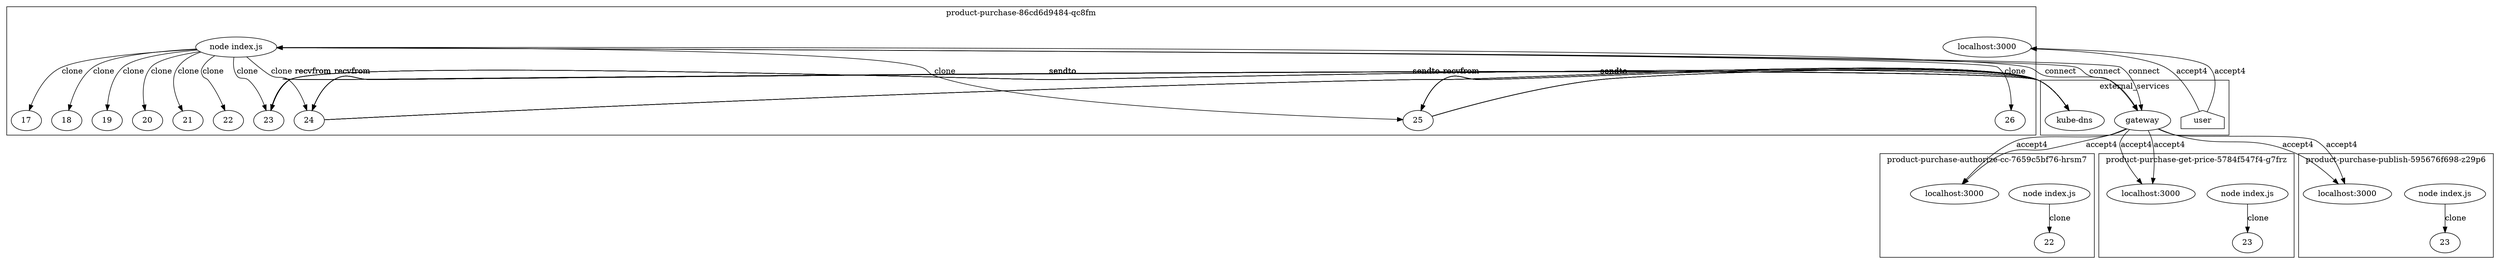 digraph G {
	subgraph "cluster_ product-purchase-authorize-cc-7659c5bf76-hrsm7 " {
		label=" product-purchase-authorize-cc-7659c5bf76-hrsm7 "
		44107 [label="node index.js"]
		44107 -> 44243 [label=clone]
		"product-purchase-authorize-cc_localhost_3000" [label="localhost:3000"]
		"product-purchase-authorize-cc_localhost_3000" [label="localhost:3000"]
		44243 [label=22]
	}
	subgraph "cluster_ product-purchase-86cd6d9484-qc8fm " {
		label=" product-purchase-86cd6d9484-qc8fm "
		44784 [label="node index.js"]
		44784 -> 44828 [label=clone]
		44784 -> 44836 [label=clone]
		44784 -> 44843 [label=clone]
		44784 -> 44848 [label=clone]
		44784 -> 44858 [label=clone]
		44784 -> 45021 [label=clone]
		"product-purchase_localhost_3000" [label="localhost:3000"]
		"product-purchase_localhost_3000" [label="localhost:3000"]
		44784 -> 48016 [label=clone]
		44784 -> 48021 [label=clone]
		44784 -> 48028 [label=clone]
		44784 -> 48036 [label=clone]
		44828 [label=17]
		44836 [label=18]
		44843 [label=19]
		44848 [label=20]
		44858 [label=21]
		45021 [label=22]
		48016 [label=23]
		48021 [label=24]
		48028 [label=25]
		48036 [label=26]
	}
	subgraph "cluster_ product-purchase-get-price-5784f547f4-g7frz " {
		label=" product-purchase-get-price-5784f547f4-g7frz "
		45777 [label="node index.js"]
		45777 -> 45897 [label=clone]
		"product-purchase-get-price_localhost_3000" [label="localhost:3000"]
		"product-purchase-get-price_localhost_3000" [label="localhost:3000"]
		45897 [label=23]
	}
	subgraph "cluster_ product-purchase-publish-595676f698-z29p6 " {
		label=" product-purchase-publish-595676f698-z29p6 "
		46986 [label="node index.js"]
		46986 -> 47120 [label=clone]
		"product-purchase-publish_localhost_3000" [label="localhost:3000"]
		"product-purchase-publish_localhost_3000" [label="localhost:3000"]
		47120 [label=23]
	}
	subgraph cluster_services {
		label=external_services
		user [shape=house]
		"10.107.89.58_8080" -> "product-purchase-authorize-cc_localhost_3000" [label=accept4]
		"10.107.89.58_8080" -> "product-purchase-authorize-cc_localhost_3000" [label=accept4]
		user -> "product-purchase_localhost_3000" [label=accept4]
		user -> "product-purchase_localhost_3000" [label=accept4]
		"10.107.89.58_8080" [label=gateway]
		44784 -> "10.107.89.58_8080" [label=connect dir=both]
		"10.107.89.58_8080" [label=gateway]
		44784 -> "10.107.89.58_8080" [label=connect dir=both]
		"10.107.89.58_8080" [label=gateway]
		44784 -> "10.107.89.58_8080" [label=connect dir=both]
		"10.96.0.10_53" [label="kube-dns"]
		48016 -> "10.96.0.10_53" [label=sendto]
		"10.96.0.10_53" [label="kube-dns"]
		48016 -> "10.96.0.10_53" [label=sendto]
		"10.96.0.10_53" [label="kube-dns"]
		"10.96.0.10_53" -> 48016 [label=recvfrom]
		"10.96.0.10_53" [label="kube-dns"]
		"10.96.0.10_53" -> 48016 [label=recvfrom]
		"10.96.0.10_53" [label="kube-dns"]
		48016 -> "10.96.0.10_53" [label=sendto]
		"10.96.0.10_53" [label="kube-dns"]
		48016 -> "10.96.0.10_53" [label=sendto]
		"10.96.0.10_53" [label="kube-dns"]
		"10.96.0.10_53" -> 48016 [label=recvfrom]
		"10.96.0.10_53" [label="kube-dns"]
		"10.96.0.10_53" -> 48016 [label=recvfrom]
		"10.96.0.10_53" [label="kube-dns"]
		48016 -> "10.96.0.10_53" [label=sendto]
		"10.96.0.10_53" [label="kube-dns"]
		48016 -> "10.96.0.10_53" [label=sendto]
		"10.96.0.10_53" [label="kube-dns"]
		"10.96.0.10_53" -> 48016 [label=recvfrom]
		"10.96.0.10_53" [label="kube-dns"]
		"10.96.0.10_53" -> 48016 [label=recvfrom]
		"10.96.0.10_53" [label="kube-dns"]
		48016 -> "10.96.0.10_53" [label=sendto]
		"10.96.0.10_53" [label="kube-dns"]
		48016 -> "10.96.0.10_53" [label=sendto]
		"10.96.0.10_53" [label="kube-dns"]
		"10.96.0.10_53" -> 48016 [label=recvfrom]
		"10.96.0.10_53" [label="kube-dns"]
		"10.96.0.10_53" -> 48016 [label=recvfrom]
		"10.96.0.10_53" [label="kube-dns"]
		48021 -> "10.96.0.10_53" [label=sendto]
		"10.96.0.10_53" [label="kube-dns"]
		48021 -> "10.96.0.10_53" [label=sendto]
		"10.96.0.10_53" [label="kube-dns"]
		"10.96.0.10_53" -> 48021 [label=recvfrom]
		"10.96.0.10_53" [label="kube-dns"]
		"10.96.0.10_53" -> 48021 [label=recvfrom]
		"10.96.0.10_53" [label="kube-dns"]
		48021 -> "10.96.0.10_53" [label=sendto]
		"10.96.0.10_53" [label="kube-dns"]
		48021 -> "10.96.0.10_53" [label=sendto]
		"10.96.0.10_53" [label="kube-dns"]
		"10.96.0.10_53" -> 48021 [label=recvfrom]
		"10.96.0.10_53" [label="kube-dns"]
		"10.96.0.10_53" -> 48021 [label=recvfrom]
		"10.96.0.10_53" [label="kube-dns"]
		48021 -> "10.96.0.10_53" [label=sendto]
		"10.96.0.10_53" [label="kube-dns"]
		48021 -> "10.96.0.10_53" [label=sendto]
		"10.96.0.10_53" [label="kube-dns"]
		"10.96.0.10_53" -> 48021 [label=recvfrom]
		"10.96.0.10_53" [label="kube-dns"]
		"10.96.0.10_53" -> 48021 [label=recvfrom]
		"10.96.0.10_53" [label="kube-dns"]
		48021 -> "10.96.0.10_53" [label=sendto]
		"10.96.0.10_53" [label="kube-dns"]
		48021 -> "10.96.0.10_53" [label=sendto]
		"10.96.0.10_53" [label="kube-dns"]
		"10.96.0.10_53" -> 48021 [label=recvfrom]
		"10.96.0.10_53" [label="kube-dns"]
		"10.96.0.10_53" -> 48021 [label=recvfrom]
		"10.96.0.10_53" [label="kube-dns"]
		48028 -> "10.96.0.10_53" [label=sendto]
		"10.96.0.10_53" [label="kube-dns"]
		48028 -> "10.96.0.10_53" [label=sendto]
		"10.96.0.10_53" [label="kube-dns"]
		"10.96.0.10_53" -> 48028 [label=recvfrom]
		"10.96.0.10_53" [label="kube-dns"]
		"10.96.0.10_53" -> 48028 [label=recvfrom]
		"10.96.0.10_53" [label="kube-dns"]
		48028 -> "10.96.0.10_53" [label=sendto]
		"10.96.0.10_53" [label="kube-dns"]
		48028 -> "10.96.0.10_53" [label=sendto]
		"10.96.0.10_53" [label="kube-dns"]
		"10.96.0.10_53" -> 48028 [label=recvfrom]
		"10.96.0.10_53" [label="kube-dns"]
		"10.96.0.10_53" -> 48028 [label=recvfrom]
		"10.96.0.10_53" [label="kube-dns"]
		48028 -> "10.96.0.10_53" [label=sendto]
		"10.96.0.10_53" [label="kube-dns"]
		48028 -> "10.96.0.10_53" [label=sendto]
		"10.96.0.10_53" [label="kube-dns"]
		"10.96.0.10_53" -> 48028 [label=recvfrom]
		"10.96.0.10_53" [label="kube-dns"]
		"10.96.0.10_53" -> 48028 [label=recvfrom]
		"10.96.0.10_53" [label="kube-dns"]
		48028 -> "10.96.0.10_53" [label=sendto]
		"10.96.0.10_53" [label="kube-dns"]
		48028 -> "10.96.0.10_53" [label=sendto]
		"10.96.0.10_53" [label="kube-dns"]
		"10.96.0.10_53" -> 48028 [label=recvfrom]
		"10.96.0.10_53" [label="kube-dns"]
		"10.96.0.10_53" -> 48028 [label=recvfrom]
		"10.107.89.58_8080" -> "product-purchase-get-price_localhost_3000" [label=accept4]
		"10.107.89.58_8080" -> "product-purchase-get-price_localhost_3000" [label=accept4]
		"10.107.89.58_8080" -> "product-purchase-publish_localhost_3000" [label=accept4]
		"10.107.89.58_8080" -> "product-purchase-publish_localhost_3000" [label=accept4]
	}
}
